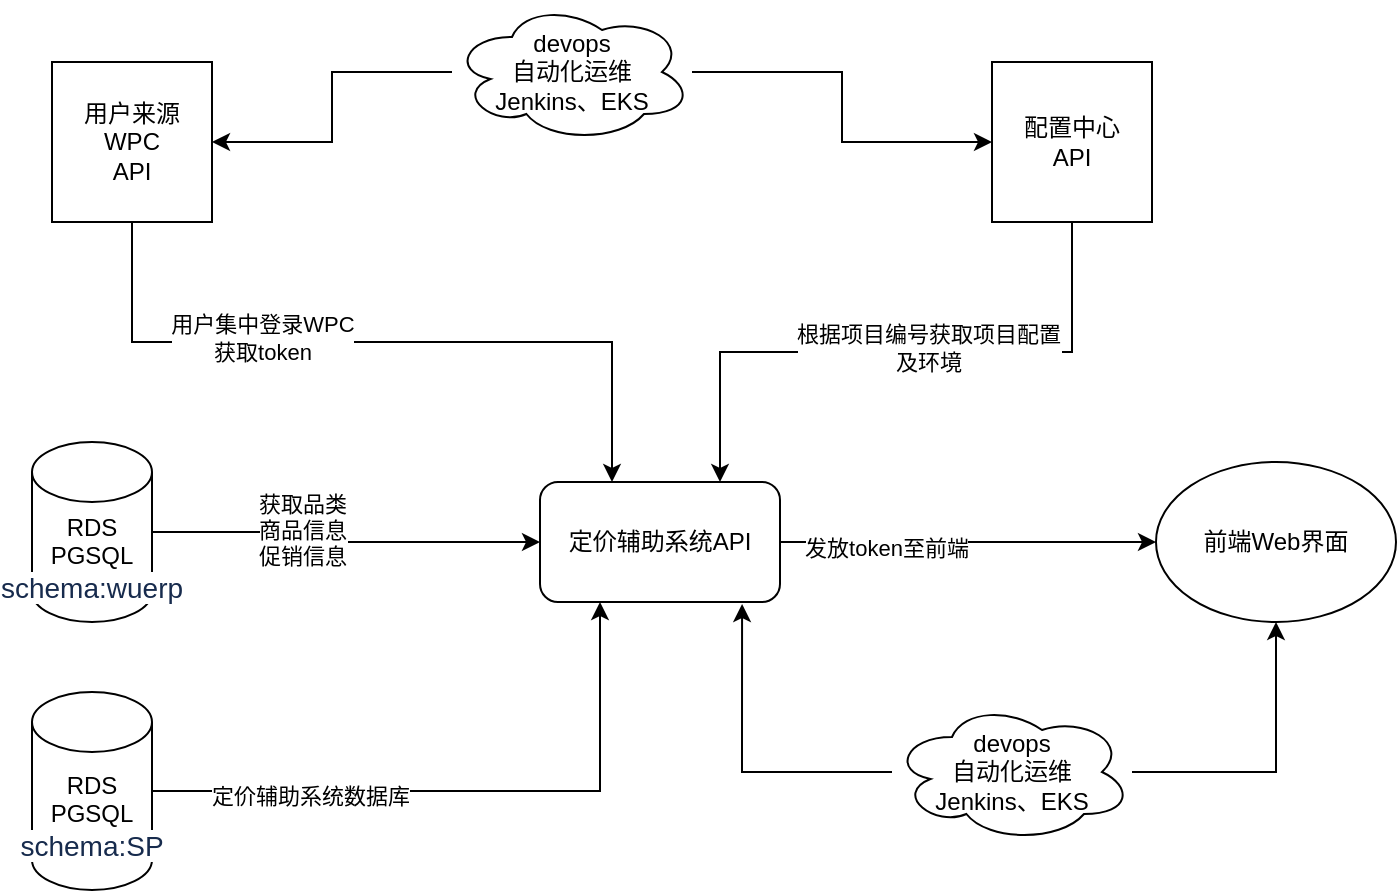 <mxfile version="14.4.5" type="github">
  <diagram id="cYfa8lgzgTLfVm2sliMU" name="第 1 页">
    <mxGraphModel dx="1662" dy="762" grid="1" gridSize="10" guides="1" tooltips="1" connect="1" arrows="1" fold="1" page="1" pageScale="1" pageWidth="827" pageHeight="1169" math="0" shadow="0">
      <root>
        <mxCell id="0" />
        <mxCell id="1" parent="0" />
        <mxCell id="G8hUHB8uOq_SmMZOWIxZ-6" style="edgeStyle=orthogonalEdgeStyle;rounded=0;orthogonalLoop=1;jettySize=auto;html=1;" edge="1" parent="1" source="G8hUHB8uOq_SmMZOWIxZ-1" target="G8hUHB8uOq_SmMZOWIxZ-3">
          <mxGeometry relative="1" as="geometry">
            <Array as="points">
              <mxPoint x="150" y="196" />
              <mxPoint x="390" y="196" />
            </Array>
          </mxGeometry>
        </mxCell>
        <mxCell id="G8hUHB8uOq_SmMZOWIxZ-7" value="用户集中登录WPC&lt;br&gt;获取token" style="edgeLabel;html=1;align=center;verticalAlign=middle;resizable=0;points=[];" vertex="1" connectable="0" parent="G8hUHB8uOq_SmMZOWIxZ-6">
          <mxGeometry x="-0.326" y="2" relative="1" as="geometry">
            <mxPoint as="offset" />
          </mxGeometry>
        </mxCell>
        <mxCell id="G8hUHB8uOq_SmMZOWIxZ-1" value="用户来源&lt;br&gt;WPC&lt;br&gt;API" style="whiteSpace=wrap;html=1;aspect=fixed;" vertex="1" parent="1">
          <mxGeometry x="110" y="56" width="80" height="80" as="geometry" />
        </mxCell>
        <mxCell id="G8hUHB8uOq_SmMZOWIxZ-8" style="edgeStyle=orthogonalEdgeStyle;rounded=0;orthogonalLoop=1;jettySize=auto;html=1;" edge="1" parent="1" source="G8hUHB8uOq_SmMZOWIxZ-3" target="G8hUHB8uOq_SmMZOWIxZ-4">
          <mxGeometry relative="1" as="geometry">
            <Array as="points">
              <mxPoint x="680" y="296" />
            </Array>
          </mxGeometry>
        </mxCell>
        <mxCell id="G8hUHB8uOq_SmMZOWIxZ-9" value="发放token至前端" style="edgeLabel;html=1;align=center;verticalAlign=middle;resizable=0;points=[];" vertex="1" connectable="0" parent="G8hUHB8uOq_SmMZOWIxZ-8">
          <mxGeometry x="-0.436" y="-3" relative="1" as="geometry">
            <mxPoint as="offset" />
          </mxGeometry>
        </mxCell>
        <mxCell id="G8hUHB8uOq_SmMZOWIxZ-3" value="定价辅助系统API" style="rounded=1;whiteSpace=wrap;html=1;" vertex="1" parent="1">
          <mxGeometry x="354" y="266" width="120" height="60" as="geometry" />
        </mxCell>
        <mxCell id="G8hUHB8uOq_SmMZOWIxZ-4" value="前端Web界面" style="ellipse;whiteSpace=wrap;html=1;" vertex="1" parent="1">
          <mxGeometry x="662" y="256" width="120" height="80" as="geometry" />
        </mxCell>
        <mxCell id="G8hUHB8uOq_SmMZOWIxZ-10" style="edgeStyle=orthogonalEdgeStyle;rounded=0;orthogonalLoop=1;jettySize=auto;html=1;entryX=0.25;entryY=1;entryDx=0;entryDy=0;" edge="1" parent="1" source="G8hUHB8uOq_SmMZOWIxZ-5" target="G8hUHB8uOq_SmMZOWIxZ-3">
          <mxGeometry relative="1" as="geometry" />
        </mxCell>
        <mxCell id="G8hUHB8uOq_SmMZOWIxZ-11" value="定价辅助系统数据库" style="edgeLabel;html=1;align=center;verticalAlign=middle;resizable=0;points=[];" vertex="1" connectable="0" parent="G8hUHB8uOq_SmMZOWIxZ-10">
          <mxGeometry x="-0.506" y="-2" relative="1" as="geometry">
            <mxPoint as="offset" />
          </mxGeometry>
        </mxCell>
        <mxCell id="G8hUHB8uOq_SmMZOWIxZ-5" value="RDS&lt;br&gt;PGSQL&lt;br&gt;&lt;span style=&quot;color: rgb(23 , 43 , 77) ; font-size: 14px ; text-align: left ; background-color: rgb(255 , 255 , 255)&quot;&gt;schema:SP&lt;/span&gt;" style="shape=cylinder3;whiteSpace=wrap;html=1;boundedLbl=1;backgroundOutline=1;size=15;" vertex="1" parent="1">
          <mxGeometry x="100" y="371" width="60" height="99" as="geometry" />
        </mxCell>
        <mxCell id="G8hUHB8uOq_SmMZOWIxZ-13" style="edgeStyle=orthogonalEdgeStyle;rounded=0;orthogonalLoop=1;jettySize=auto;html=1;exitX=0.5;exitY=1;exitDx=0;exitDy=0;entryX=0.75;entryY=0;entryDx=0;entryDy=0;" edge="1" parent="1" source="G8hUHB8uOq_SmMZOWIxZ-12" target="G8hUHB8uOq_SmMZOWIxZ-3">
          <mxGeometry relative="1" as="geometry">
            <mxPoint x="450" y="256" as="targetPoint" />
          </mxGeometry>
        </mxCell>
        <mxCell id="G8hUHB8uOq_SmMZOWIxZ-14" value="根据项目编号获取项目配置&lt;br&gt;及环境" style="edgeLabel;html=1;align=center;verticalAlign=middle;resizable=0;points=[];" vertex="1" connectable="0" parent="G8hUHB8uOq_SmMZOWIxZ-13">
          <mxGeometry x="-0.103" y="-2" relative="1" as="geometry">
            <mxPoint as="offset" />
          </mxGeometry>
        </mxCell>
        <mxCell id="G8hUHB8uOq_SmMZOWIxZ-12" value="配置中心&lt;br&gt;API" style="whiteSpace=wrap;html=1;aspect=fixed;" vertex="1" parent="1">
          <mxGeometry x="580" y="56" width="80" height="80" as="geometry" />
        </mxCell>
        <mxCell id="G8hUHB8uOq_SmMZOWIxZ-16" style="edgeStyle=orthogonalEdgeStyle;rounded=0;orthogonalLoop=1;jettySize=auto;html=1;entryX=0;entryY=0.5;entryDx=0;entryDy=0;" edge="1" parent="1" source="G8hUHB8uOq_SmMZOWIxZ-15" target="G8hUHB8uOq_SmMZOWIxZ-3">
          <mxGeometry relative="1" as="geometry" />
        </mxCell>
        <mxCell id="G8hUHB8uOq_SmMZOWIxZ-17" value="获取品类&lt;br&gt;商品信息&lt;br&gt;促销信息" style="edgeLabel;html=1;align=center;verticalAlign=middle;resizable=0;points=[];" vertex="1" connectable="0" parent="G8hUHB8uOq_SmMZOWIxZ-16">
          <mxGeometry x="-0.25" y="1" relative="1" as="geometry">
            <mxPoint as="offset" />
          </mxGeometry>
        </mxCell>
        <mxCell id="G8hUHB8uOq_SmMZOWIxZ-15" value="RDS&lt;br&gt;PGSQL&lt;br&gt;&lt;span style=&quot;color: rgb(23 , 43 , 77) ; font-family: , &amp;#34;blinkmacsystemfont&amp;#34; , &amp;#34;segoe ui&amp;#34; , &amp;#34;roboto&amp;#34; , &amp;#34;oxygen&amp;#34; , &amp;#34;ubuntu&amp;#34; , &amp;#34;fira sans&amp;#34; , &amp;#34;droid sans&amp;#34; , &amp;#34;helvetica neue&amp;#34; , sans-serif ; font-size: 14px ; text-align: left ; background-color: rgb(255 , 255 , 255)&quot;&gt;schema:wuerp&lt;/span&gt;" style="shape=cylinder3;whiteSpace=wrap;html=1;boundedLbl=1;backgroundOutline=1;size=15;" vertex="1" parent="1">
          <mxGeometry x="100" y="246" width="60" height="90" as="geometry" />
        </mxCell>
        <mxCell id="G8hUHB8uOq_SmMZOWIxZ-20" style="edgeStyle=orthogonalEdgeStyle;rounded=0;orthogonalLoop=1;jettySize=auto;html=1;entryX=0.842;entryY=1.017;entryDx=0;entryDy=0;entryPerimeter=0;" edge="1" parent="1" source="G8hUHB8uOq_SmMZOWIxZ-19" target="G8hUHB8uOq_SmMZOWIxZ-3">
          <mxGeometry relative="1" as="geometry" />
        </mxCell>
        <mxCell id="G8hUHB8uOq_SmMZOWIxZ-21" style="edgeStyle=orthogonalEdgeStyle;rounded=0;orthogonalLoop=1;jettySize=auto;html=1;entryX=0.5;entryY=1;entryDx=0;entryDy=0;" edge="1" parent="1" source="G8hUHB8uOq_SmMZOWIxZ-19" target="G8hUHB8uOq_SmMZOWIxZ-4">
          <mxGeometry relative="1" as="geometry" />
        </mxCell>
        <mxCell id="G8hUHB8uOq_SmMZOWIxZ-19" value="devops&lt;br&gt;自动化运维&lt;br&gt;Jenkins、EKS" style="ellipse;shape=cloud;whiteSpace=wrap;html=1;" vertex="1" parent="1">
          <mxGeometry x="530" y="376" width="120" height="70" as="geometry" />
        </mxCell>
        <mxCell id="G8hUHB8uOq_SmMZOWIxZ-24" style="edgeStyle=orthogonalEdgeStyle;rounded=0;orthogonalLoop=1;jettySize=auto;html=1;entryX=1;entryY=0.5;entryDx=0;entryDy=0;" edge="1" parent="1" source="G8hUHB8uOq_SmMZOWIxZ-23" target="G8hUHB8uOq_SmMZOWIxZ-1">
          <mxGeometry relative="1" as="geometry" />
        </mxCell>
        <mxCell id="G8hUHB8uOq_SmMZOWIxZ-25" style="edgeStyle=orthogonalEdgeStyle;rounded=0;orthogonalLoop=1;jettySize=auto;html=1;entryX=0;entryY=0.5;entryDx=0;entryDy=0;" edge="1" parent="1" source="G8hUHB8uOq_SmMZOWIxZ-23" target="G8hUHB8uOq_SmMZOWIxZ-12">
          <mxGeometry relative="1" as="geometry" />
        </mxCell>
        <mxCell id="G8hUHB8uOq_SmMZOWIxZ-23" value="devops&lt;br&gt;自动化运维&lt;br&gt;Jenkins、EKS" style="ellipse;shape=cloud;whiteSpace=wrap;html=1;" vertex="1" parent="1">
          <mxGeometry x="310" y="26" width="120" height="70" as="geometry" />
        </mxCell>
      </root>
    </mxGraphModel>
  </diagram>
</mxfile>
